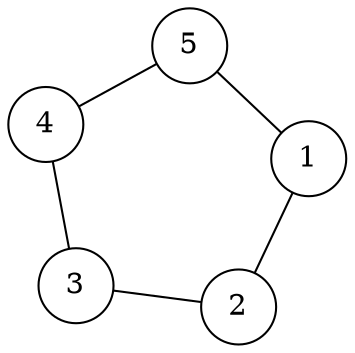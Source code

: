 graph G {
    layout=neato;
    node [shape=circle]
    1 -- 2;
    2 -- 3;
    3 -- 4;
    4 -- 5;
    5 -- 1;
}